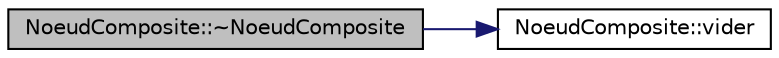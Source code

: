 digraph "NoeudComposite::~NoeudComposite"
{
  edge [fontname="Helvetica",fontsize="10",labelfontname="Helvetica",labelfontsize="10"];
  node [fontname="Helvetica",fontsize="10",shape=record];
  rankdir="LR";
  Node1 [label="NoeudComposite::~NoeudComposite",height=0.2,width=0.4,color="black", fillcolor="grey75", style="filled", fontcolor="black"];
  Node1 -> Node2 [color="midnightblue",fontsize="10",style="solid",fontname="Helvetica"];
  Node2 [label="NoeudComposite::vider",height=0.2,width=0.4,color="black", fillcolor="white", style="filled",URL="$da/d38/class_noeud_composite.html#a5e1564f2f07f5cd84cef7078ae88e3c6",tooltip="Vide le noeud de ses enfants. "];
}
